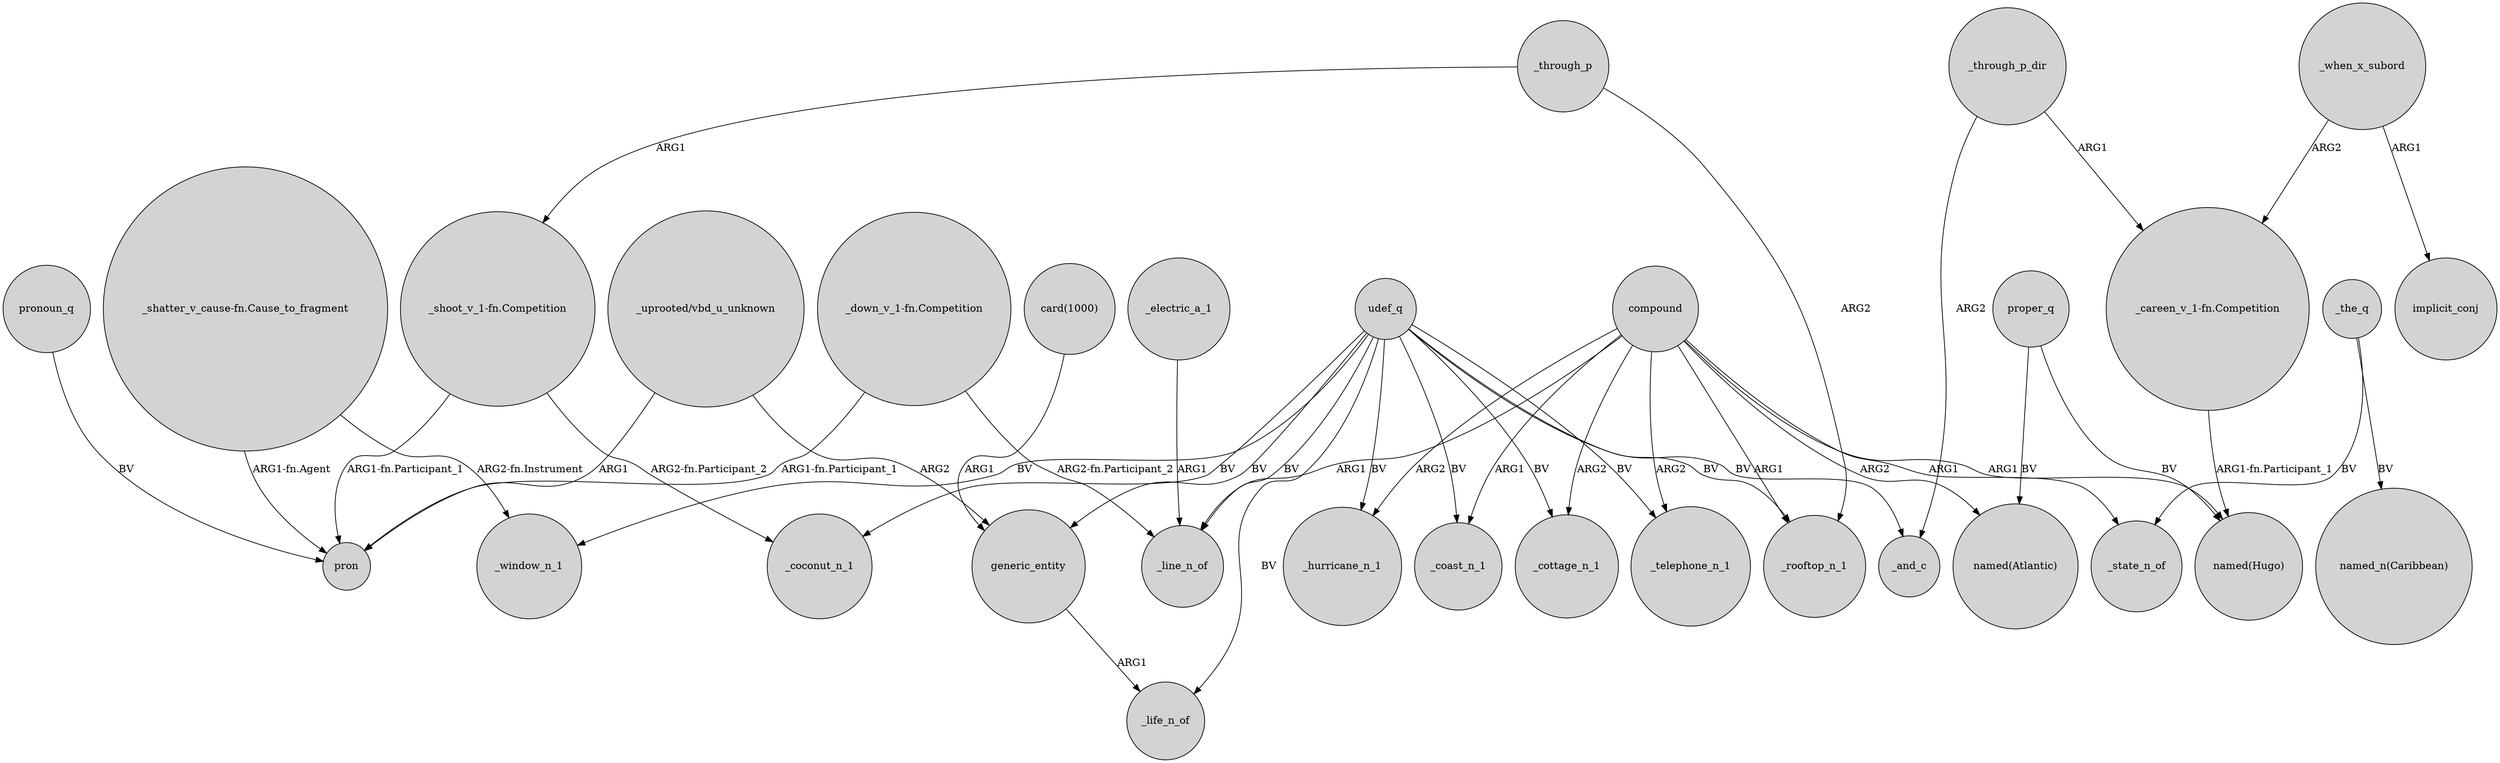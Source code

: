 digraph {
	node [shape=circle style=filled]
	udef_q -> _coconut_n_1 [label=BV]
	udef_q -> _cottage_n_1 [label=BV]
	udef_q -> _telephone_n_1 [label=BV]
	compound -> "named(Hugo)" [label=ARG1]
	udef_q -> _line_n_of [label=BV]
	proper_q -> "named(Atlantic)" [label=BV]
	_the_q -> _state_n_of [label=BV]
	udef_q -> _coast_n_1 [label=BV]
	compound -> _rooftop_n_1 [label=ARG1]
	compound -> _hurricane_n_1 [label=ARG2]
	_electric_a_1 -> _line_n_of [label=ARG1]
	proper_q -> "named(Hugo)" [label=BV]
	compound -> _cottage_n_1 [label=ARG2]
	_through_p_dir -> _and_c [label=ARG2]
	compound -> _state_n_of [label=ARG1]
	udef_q -> _and_c [label=BV]
	udef_q -> _life_n_of [label=BV]
	_the_q -> "named_n(Caribbean)" [label=BV]
	udef_q -> generic_entity [label=BV]
	"_down_v_1-fn.Competition" -> _line_n_of [label="ARG2-fn.Participant_2"]
	pronoun_q -> pron [label=BV]
	compound -> _line_n_of [label=ARG1]
	"_careen_v_1-fn.Competition" -> "named(Hugo)" [label="ARG1-fn.Participant_1"]
	"_shoot_v_1-fn.Competition" -> pron [label="ARG1-fn.Participant_1"]
	compound -> _telephone_n_1 [label=ARG2]
	compound -> _coast_n_1 [label=ARG1]
	_through_p -> "_shoot_v_1-fn.Competition" [label=ARG1]
	"_shatter_v_cause-fn.Cause_to_fragment" -> pron [label="ARG1-fn.Agent"]
	udef_q -> _rooftop_n_1 [label=BV]
	_when_x_subord -> "_careen_v_1-fn.Competition" [label=ARG2]
	"_uprooted/vbd_u_unknown" -> generic_entity [label=ARG2]
	compound -> "named(Atlantic)" [label=ARG2]
	udef_q -> _hurricane_n_1 [label=BV]
	"_shatter_v_cause-fn.Cause_to_fragment" -> _window_n_1 [label="ARG2-fn.Instrument"]
	generic_entity -> _life_n_of [label=ARG1]
	"_uprooted/vbd_u_unknown" -> pron [label=ARG1]
	"_down_v_1-fn.Competition" -> pron [label="ARG1-fn.Participant_1"]
	_through_p_dir -> "_careen_v_1-fn.Competition" [label=ARG1]
	udef_q -> _window_n_1 [label=BV]
	"card(1000)" -> generic_entity [label=ARG1]
	"_shoot_v_1-fn.Competition" -> _coconut_n_1 [label="ARG2-fn.Participant_2"]
	_through_p -> _rooftop_n_1 [label=ARG2]
	_when_x_subord -> implicit_conj [label=ARG1]
}
